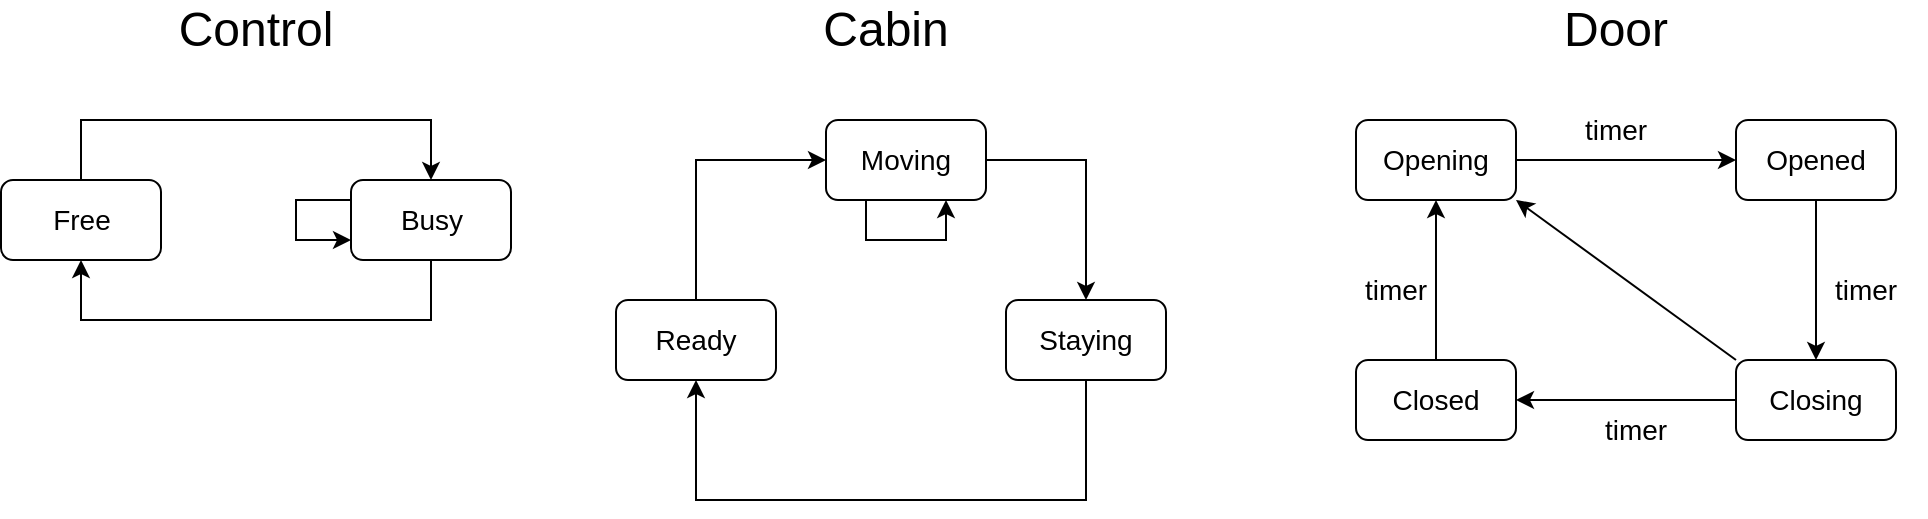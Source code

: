 <mxfile version="18.2.0" type="device"><diagram id="EiXiXbS2-08n5z4dH9V2" name="Page-1"><mxGraphModel dx="1278" dy="547" grid="1" gridSize="10" guides="1" tooltips="1" connect="1" arrows="1" fold="1" page="1" pageScale="1" pageWidth="827" pageHeight="1169" math="0" shadow="0"><root><mxCell id="0"/><mxCell id="1" parent="0"/><mxCell id="vXNLo0aN5GmgQ_bFLzd--1" value="&lt;font style=&quot;font-size: 14px;&quot;&gt;Free&lt;/font&gt;" style="rounded=1;whiteSpace=wrap;html=1;" parent="1" vertex="1"><mxGeometry x="42.5" y="190" width="80" height="40" as="geometry"/></mxCell><mxCell id="vXNLo0aN5GmgQ_bFLzd--2" value="&lt;font style=&quot;font-size: 24px;&quot;&gt;Control&lt;/font&gt;" style="text;html=1;strokeColor=none;fillColor=none;align=center;verticalAlign=middle;whiteSpace=wrap;rounded=0;" parent="1" vertex="1"><mxGeometry x="140" y="100" width="60" height="30" as="geometry"/></mxCell><mxCell id="vXNLo0aN5GmgQ_bFLzd--3" value="&lt;font style=&quot;font-size: 14px;&quot;&gt;Busy&lt;/font&gt;" style="rounded=1;whiteSpace=wrap;html=1;" parent="1" vertex="1"><mxGeometry x="217.5" y="190" width="80" height="40" as="geometry"/></mxCell><mxCell id="vXNLo0aN5GmgQ_bFLzd--4" value="" style="endArrow=classic;html=1;rounded=0;fontSize=14;exitX=0.5;exitY=1;exitDx=0;exitDy=0;entryX=0.5;entryY=1;entryDx=0;entryDy=0;" parent="1" source="vXNLo0aN5GmgQ_bFLzd--3" target="vXNLo0aN5GmgQ_bFLzd--1" edge="1"><mxGeometry width="50" height="50" relative="1" as="geometry"><mxPoint x="392.5" y="350" as="sourcePoint"/><mxPoint x="442.5" y="300" as="targetPoint"/><Array as="points"><mxPoint x="257.5" y="260"/><mxPoint x="82.5" y="260"/></Array></mxGeometry></mxCell><mxCell id="vXNLo0aN5GmgQ_bFLzd--5" value="" style="endArrow=classic;html=1;rounded=0;fontSize=14;exitX=0.5;exitY=0;exitDx=0;exitDy=0;entryX=0.5;entryY=0;entryDx=0;entryDy=0;" parent="1" source="vXNLo0aN5GmgQ_bFLzd--1" target="vXNLo0aN5GmgQ_bFLzd--3" edge="1"><mxGeometry width="50" height="50" relative="1" as="geometry"><mxPoint x="222.5" y="240" as="sourcePoint"/><mxPoint x="92.5" y="240" as="targetPoint"/><Array as="points"><mxPoint x="82.5" y="160"/><mxPoint x="257.5" y="160"/></Array></mxGeometry></mxCell><mxCell id="vXNLo0aN5GmgQ_bFLzd--11" value="&lt;font style=&quot;font-size: 14px;&quot;&gt;Ready&lt;/font&gt;" style="rounded=1;whiteSpace=wrap;html=1;" parent="1" vertex="1"><mxGeometry x="350" y="250" width="80" height="40" as="geometry"/></mxCell><mxCell id="vXNLo0aN5GmgQ_bFLzd--12" value="&lt;font style=&quot;font-size: 24px;&quot;&gt;Cabin&lt;br&gt;&lt;/font&gt;" style="text;html=1;strokeColor=none;fillColor=none;align=center;verticalAlign=middle;whiteSpace=wrap;rounded=0;" parent="1" vertex="1"><mxGeometry x="455" y="100" width="60" height="30" as="geometry"/></mxCell><mxCell id="vXNLo0aN5GmgQ_bFLzd--13" value="&lt;font style=&quot;font-size: 14px;&quot;&gt;Staying&lt;/font&gt;" style="rounded=1;whiteSpace=wrap;html=1;" parent="1" vertex="1"><mxGeometry x="545" y="250" width="80" height="40" as="geometry"/></mxCell><mxCell id="vXNLo0aN5GmgQ_bFLzd--14" value="" style="endArrow=classic;html=1;rounded=0;fontSize=14;exitX=0.5;exitY=1;exitDx=0;exitDy=0;entryX=0.5;entryY=1;entryDx=0;entryDy=0;" parent="1" source="vXNLo0aN5GmgQ_bFLzd--13" target="vXNLo0aN5GmgQ_bFLzd--11" edge="1"><mxGeometry width="50" height="50" relative="1" as="geometry"><mxPoint x="545" y="350" as="sourcePoint"/><mxPoint x="430" y="350" as="targetPoint"/><Array as="points"><mxPoint x="585" y="350"/><mxPoint x="390" y="350"/></Array></mxGeometry></mxCell><mxCell id="vXNLo0aN5GmgQ_bFLzd--15" value="" style="endArrow=classic;html=1;rounded=0;fontSize=14;exitX=0.5;exitY=0;exitDx=0;exitDy=0;entryX=0;entryY=0.5;entryDx=0;entryDy=0;" parent="1" source="vXNLo0aN5GmgQ_bFLzd--11" target="vXNLo0aN5GmgQ_bFLzd--16" edge="1"><mxGeometry width="50" height="50" relative="1" as="geometry"><mxPoint x="530" y="260" as="sourcePoint"/><mxPoint x="585" y="180" as="targetPoint"/><Array as="points"><mxPoint x="390" y="180"/></Array></mxGeometry></mxCell><mxCell id="vXNLo0aN5GmgQ_bFLzd--16" value="&lt;font style=&quot;font-size: 14px;&quot;&gt;Moving&lt;/font&gt;" style="rounded=1;whiteSpace=wrap;html=1;" parent="1" vertex="1"><mxGeometry x="455" y="160" width="80" height="40" as="geometry"/></mxCell><mxCell id="vXNLo0aN5GmgQ_bFLzd--17" value="" style="endArrow=classic;html=1;rounded=0;fontSize=14;exitX=1;exitY=0.5;exitDx=0;exitDy=0;entryX=0.5;entryY=0;entryDx=0;entryDy=0;" parent="1" source="vXNLo0aN5GmgQ_bFLzd--16" target="vXNLo0aN5GmgQ_bFLzd--13" edge="1"><mxGeometry width="50" height="50" relative="1" as="geometry"><mxPoint x="400" y="260" as="sourcePoint"/><mxPoint x="455" y="190" as="targetPoint"/><Array as="points"><mxPoint x="585" y="180"/></Array></mxGeometry></mxCell><mxCell id="vXNLo0aN5GmgQ_bFLzd--18" value="" style="endArrow=classic;html=1;rounded=0;fontSize=14;exitX=0.25;exitY=1;exitDx=0;exitDy=0;entryX=0.75;entryY=1;entryDx=0;entryDy=0;" parent="1" source="vXNLo0aN5GmgQ_bFLzd--16" target="vXNLo0aN5GmgQ_bFLzd--16" edge="1"><mxGeometry width="50" height="50" relative="1" as="geometry"><mxPoint x="410" y="270" as="sourcePoint"/><mxPoint x="515" y="240" as="targetPoint"/><Array as="points"><mxPoint x="475" y="220"/><mxPoint x="515" y="220"/></Array></mxGeometry></mxCell><mxCell id="vXNLo0aN5GmgQ_bFLzd--19" value="&lt;font style=&quot;font-size: 14px;&quot;&gt;Closed&lt;/font&gt;" style="rounded=1;whiteSpace=wrap;html=1;" parent="1" vertex="1"><mxGeometry x="720" y="280" width="80" height="40" as="geometry"/></mxCell><mxCell id="vXNLo0aN5GmgQ_bFLzd--20" value="&lt;font style=&quot;font-size: 24px;&quot;&gt;Door&lt;br&gt;&lt;/font&gt;" style="text;html=1;strokeColor=none;fillColor=none;align=center;verticalAlign=middle;whiteSpace=wrap;rounded=0;" parent="1" vertex="1"><mxGeometry x="820" y="100" width="60" height="30" as="geometry"/></mxCell><mxCell id="vXNLo0aN5GmgQ_bFLzd--21" value="&lt;font style=&quot;font-size: 14px;&quot;&gt;Closing&lt;/font&gt;" style="rounded=1;whiteSpace=wrap;html=1;" parent="1" vertex="1"><mxGeometry x="910" y="280" width="80" height="40" as="geometry"/></mxCell><mxCell id="vXNLo0aN5GmgQ_bFLzd--22" value="" style="endArrow=classic;html=1;rounded=0;fontSize=14;exitX=0;exitY=0.5;exitDx=0;exitDy=0;entryX=1;entryY=0.5;entryDx=0;entryDy=0;" parent="1" source="vXNLo0aN5GmgQ_bFLzd--21" target="vXNLo0aN5GmgQ_bFLzd--19" edge="1"><mxGeometry width="50" height="50" relative="1" as="geometry"><mxPoint x="1050" y="430" as="sourcePoint"/><mxPoint x="1100" y="380" as="targetPoint"/><Array as="points"/></mxGeometry></mxCell><mxCell id="vXNLo0aN5GmgQ_bFLzd--23" value="" style="endArrow=classic;html=1;rounded=0;fontSize=14;exitX=0.5;exitY=0;exitDx=0;exitDy=0;entryX=0.5;entryY=1;entryDx=0;entryDy=0;" parent="1" source="vXNLo0aN5GmgQ_bFLzd--19" target="vXNLo0aN5GmgQ_bFLzd--24" edge="1"><mxGeometry width="50" height="50" relative="1" as="geometry"><mxPoint x="900" y="260" as="sourcePoint"/><mxPoint x="955" y="180" as="targetPoint"/><Array as="points"/></mxGeometry></mxCell><mxCell id="vXNLo0aN5GmgQ_bFLzd--24" value="&lt;font style=&quot;font-size: 14px;&quot;&gt;Opening&lt;/font&gt;" style="rounded=1;whiteSpace=wrap;html=1;" parent="1" vertex="1"><mxGeometry x="720" y="160" width="80" height="40" as="geometry"/></mxCell><mxCell id="vXNLo0aN5GmgQ_bFLzd--25" value="" style="endArrow=classic;html=1;rounded=0;fontSize=14;entryX=0.5;entryY=0;entryDx=0;entryDy=0;exitX=0.5;exitY=1;exitDx=0;exitDy=0;" parent="1" source="vXNLo0aN5GmgQ_bFLzd--35" target="vXNLo0aN5GmgQ_bFLzd--21" edge="1"><mxGeometry width="50" height="50" relative="1" as="geometry"><mxPoint x="955" y="220" as="sourcePoint"/><mxPoint x="840" y="190" as="targetPoint"/><Array as="points"/></mxGeometry></mxCell><mxCell id="vXNLo0aN5GmgQ_bFLzd--35" value="&lt;span style=&quot;font-size: 14px;&quot;&gt;Opened&lt;/span&gt;" style="rounded=1;whiteSpace=wrap;html=1;" parent="1" vertex="1"><mxGeometry x="910" y="160" width="80" height="40" as="geometry"/></mxCell><mxCell id="vXNLo0aN5GmgQ_bFLzd--37" value="" style="endArrow=classic;html=1;rounded=0;fontSize=14;exitX=1;exitY=0.5;exitDx=0;exitDy=0;entryX=0;entryY=0.5;entryDx=0;entryDy=0;" parent="1" source="vXNLo0aN5GmgQ_bFLzd--24" target="vXNLo0aN5GmgQ_bFLzd--35" edge="1"><mxGeometry width="50" height="50" relative="1" as="geometry"><mxPoint x="885" y="280" as="sourcePoint"/><mxPoint x="860" y="150" as="targetPoint"/><Array as="points"/></mxGeometry></mxCell><mxCell id="vXNLo0aN5GmgQ_bFLzd--38" style="edgeStyle=orthogonalEdgeStyle;rounded=0;orthogonalLoop=1;jettySize=auto;html=1;exitX=0.5;exitY=1;exitDx=0;exitDy=0;fontSize=14;" parent="1" source="vXNLo0aN5GmgQ_bFLzd--20" target="vXNLo0aN5GmgQ_bFLzd--20" edge="1"><mxGeometry relative="1" as="geometry"/></mxCell><mxCell id="vXNLo0aN5GmgQ_bFLzd--40" value="timer" style="text;html=1;strokeColor=none;fillColor=none;align=center;verticalAlign=middle;whiteSpace=wrap;rounded=0;fontSize=14;" parent="1" vertex="1"><mxGeometry x="820" y="150" width="60" height="30" as="geometry"/></mxCell><mxCell id="vXNLo0aN5GmgQ_bFLzd--41" value="timer" style="text;html=1;strokeColor=none;fillColor=none;align=center;verticalAlign=middle;whiteSpace=wrap;rounded=0;fontSize=14;" parent="1" vertex="1"><mxGeometry x="830" y="300" width="60" height="30" as="geometry"/></mxCell><mxCell id="vXNLo0aN5GmgQ_bFLzd--42" value="timer" style="text;html=1;strokeColor=none;fillColor=none;align=center;verticalAlign=middle;whiteSpace=wrap;rounded=0;fontSize=14;" parent="1" vertex="1"><mxGeometry x="710" y="230" width="60" height="30" as="geometry"/></mxCell><mxCell id="vXNLo0aN5GmgQ_bFLzd--43" value="timer" style="text;html=1;strokeColor=none;fillColor=none;align=center;verticalAlign=middle;whiteSpace=wrap;rounded=0;fontSize=14;" parent="1" vertex="1"><mxGeometry x="945" y="230" width="60" height="30" as="geometry"/></mxCell><mxCell id="A4iU6a-oNxRpqj4ftqxU-8" value="" style="endArrow=classic;html=1;rounded=0;exitX=0;exitY=0.25;exitDx=0;exitDy=0;entryX=0;entryY=0.75;entryDx=0;entryDy=0;" parent="1" source="vXNLo0aN5GmgQ_bFLzd--3" target="vXNLo0aN5GmgQ_bFLzd--3" edge="1"><mxGeometry width="50" height="50" relative="1" as="geometry"><mxPoint x="610" y="310" as="sourcePoint"/><mxPoint x="210" y="240" as="targetPoint"/><Array as="points"><mxPoint x="190" y="200"/><mxPoint x="190" y="220"/></Array></mxGeometry></mxCell><mxCell id="LUgdKAZVti1YsOgdWvhR-1" value="" style="endArrow=classic;html=1;rounded=0;entryX=1;entryY=1;entryDx=0;entryDy=0;exitX=0;exitY=0;exitDx=0;exitDy=0;" edge="1" parent="1" source="vXNLo0aN5GmgQ_bFLzd--21" target="vXNLo0aN5GmgQ_bFLzd--24"><mxGeometry width="50" height="50" relative="1" as="geometry"><mxPoint x="670" y="258.4" as="sourcePoint"/><mxPoint x="670" y="260" as="targetPoint"/></mxGeometry></mxCell></root></mxGraphModel></diagram></mxfile>
